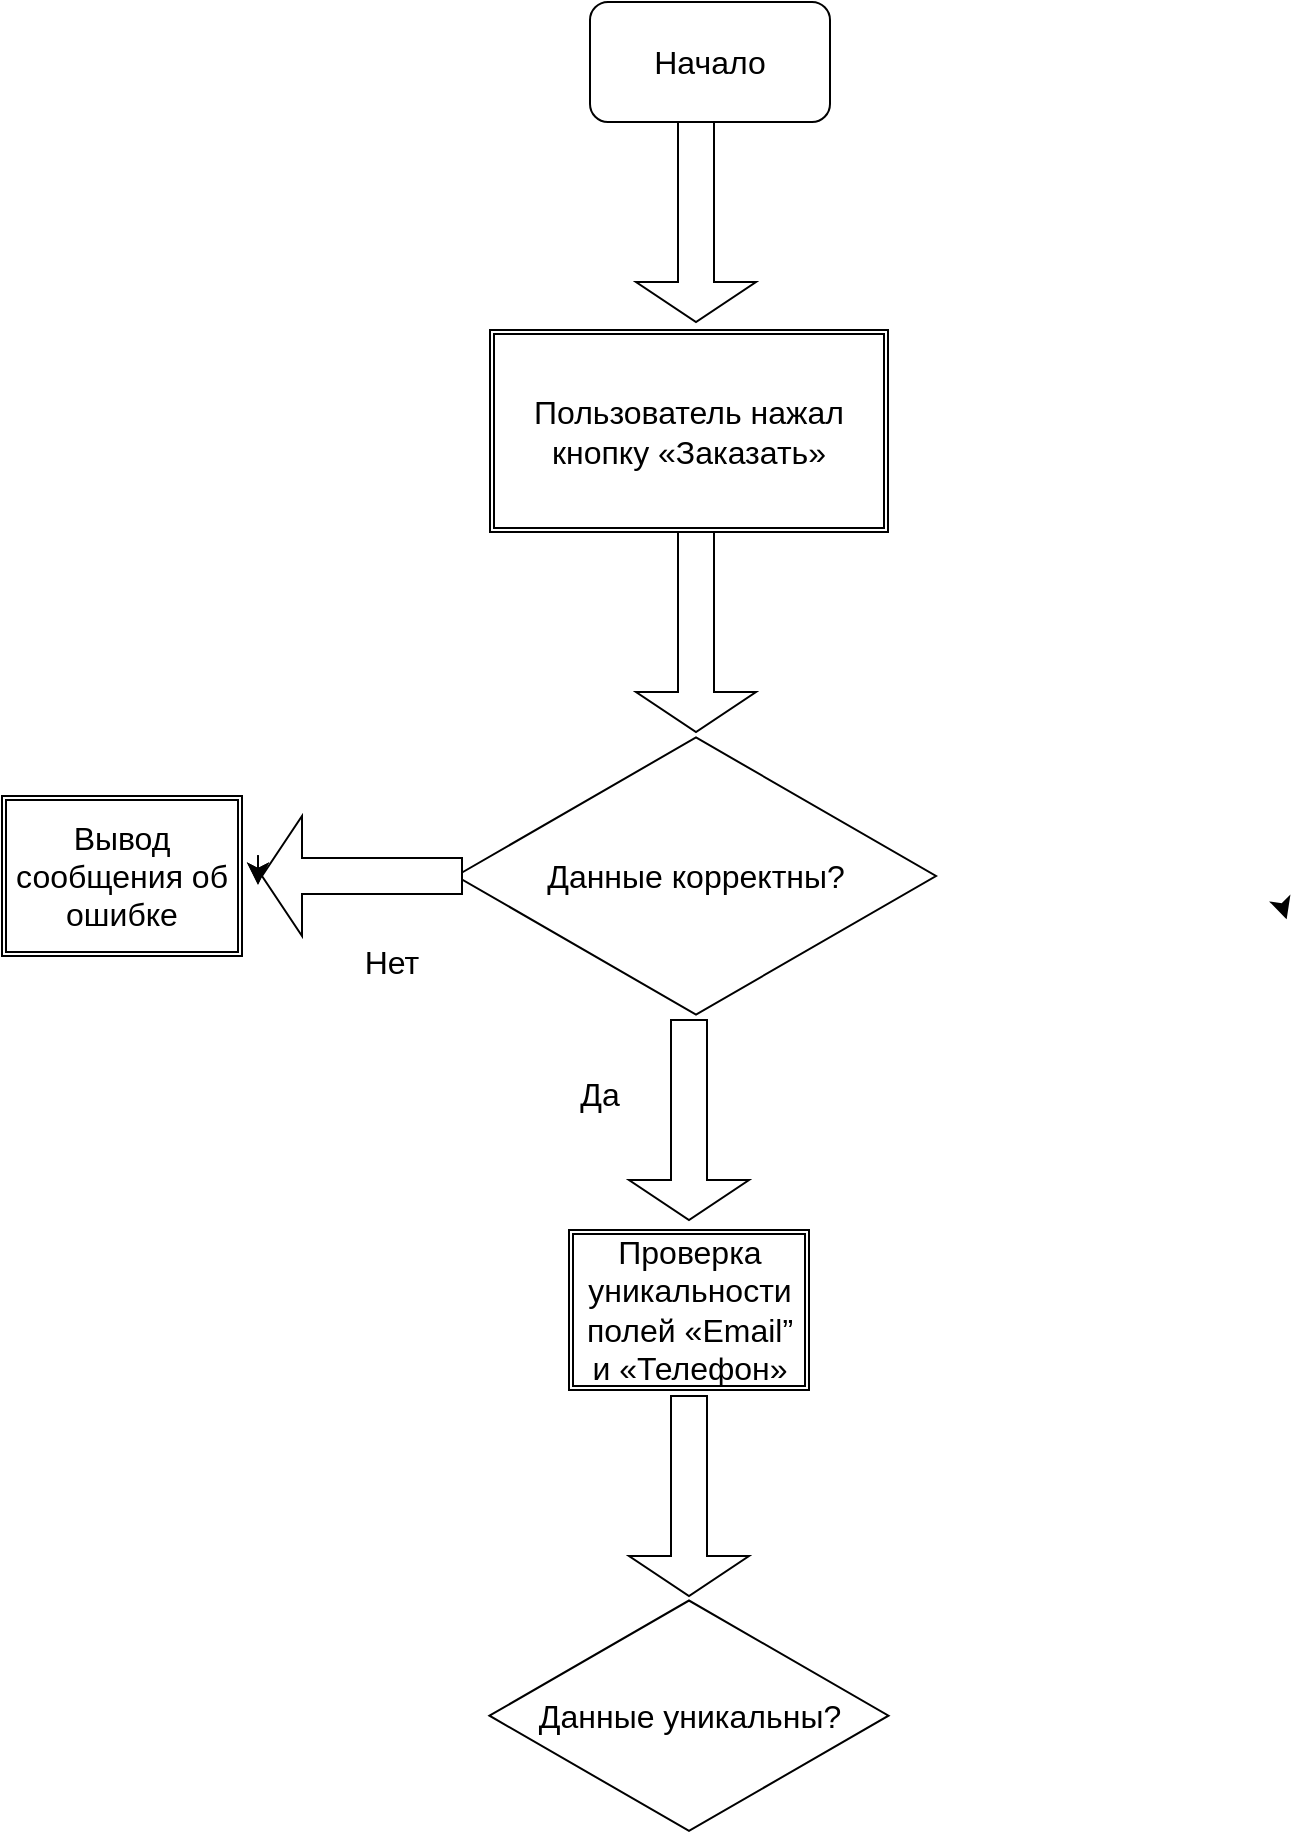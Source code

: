 <mxfile version="21.7.3" type="github" pages="2">
  <diagram name="Page-1" id="uqn7pxz_R6eFRbqV5hLK">
    <mxGraphModel dx="879" dy="1505" grid="0" gridSize="10" guides="1" tooltips="1" connect="1" arrows="1" fold="1" page="0" pageScale="1" pageWidth="850" pageHeight="1100" math="0" shadow="0">
      <root>
        <mxCell id="0" />
        <mxCell id="1" parent="0" />
        <mxCell id="mjfp_0dpgwshqfBZke9N-1" value="Начало" style="rounded=1;whiteSpace=wrap;html=1;fontSize=16;" parent="1" vertex="1">
          <mxGeometry x="102" y="-113" width="120" height="60" as="geometry" />
        </mxCell>
        <mxCell id="mjfp_0dpgwshqfBZke9N-3" value="" style="shape=singleArrow;direction=south;whiteSpace=wrap;html=1;fontSize=16;" parent="1" vertex="1">
          <mxGeometry x="125" y="-53" width="60" height="100" as="geometry" />
        </mxCell>
        <mxCell id="mjfp_0dpgwshqfBZke9N-4" value="Пользователь нажал кнопку «Заказать»" style="shape=ext;double=1;rounded=0;whiteSpace=wrap;html=1;fontSize=16;" parent="1" vertex="1">
          <mxGeometry x="52" y="51" width="199" height="101" as="geometry" />
        </mxCell>
        <mxCell id="mjfp_0dpgwshqfBZke9N-5" value="" style="shape=singleArrow;direction=south;whiteSpace=wrap;html=1;fontSize=16;" parent="1" vertex="1">
          <mxGeometry x="125" y="152" width="60" height="100" as="geometry" />
        </mxCell>
        <mxCell id="mjfp_0dpgwshqfBZke9N-6" value="Данные корректны?" style="html=1;whiteSpace=wrap;aspect=fixed;shape=isoRectangle;fontSize=16;" parent="1" vertex="1">
          <mxGeometry x="35" y="252" width="240" height="144" as="geometry" />
        </mxCell>
        <mxCell id="mjfp_0dpgwshqfBZke9N-9" style="edgeStyle=none;curved=1;rounded=0;orthogonalLoop=1;jettySize=auto;html=1;fontSize=12;startSize=8;endSize=8;" parent="1" edge="1">
          <mxGeometry relative="1" as="geometry">
            <mxPoint x="450.333" y="345.667" as="targetPoint" />
            <mxPoint x="449.471" y="343" as="sourcePoint" />
          </mxGeometry>
        </mxCell>
        <mxCell id="mjfp_0dpgwshqfBZke9N-13" value="" style="shape=singleArrow;direction=west;whiteSpace=wrap;html=1;fontSize=16;" parent="1" vertex="1">
          <mxGeometry x="-62" y="294" width="100" height="60" as="geometry" />
        </mxCell>
        <mxCell id="mjfp_0dpgwshqfBZke9N-16" style="edgeStyle=none;curved=1;rounded=0;orthogonalLoop=1;jettySize=auto;html=1;fontSize=12;startSize=8;endSize=8;" parent="1" edge="1">
          <mxGeometry relative="1" as="geometry">
            <mxPoint x="-64" y="313.581" as="sourcePoint" />
            <mxPoint x="-64" y="328.419" as="targetPoint" />
          </mxGeometry>
        </mxCell>
        <mxCell id="mjfp_0dpgwshqfBZke9N-17" style="edgeStyle=none;curved=1;rounded=0;orthogonalLoop=1;jettySize=auto;html=1;fontSize=12;startSize=8;endSize=8;" parent="1" edge="1">
          <mxGeometry relative="1" as="geometry">
            <mxPoint x="-64" y="313.581" as="sourcePoint" />
            <mxPoint x="-64" y="328.419" as="targetPoint" />
          </mxGeometry>
        </mxCell>
        <mxCell id="mjfp_0dpgwshqfBZke9N-18" value="Вывод сообщения об ошибке" style="shape=ext;double=1;rounded=0;whiteSpace=wrap;html=1;fontSize=16;" parent="1" vertex="1">
          <mxGeometry x="-192" y="284" width="120" height="80" as="geometry" />
        </mxCell>
        <mxCell id="mjfp_0dpgwshqfBZke9N-20" value="Нет" style="text;strokeColor=none;fillColor=none;html=1;align=center;verticalAlign=middle;whiteSpace=wrap;rounded=0;fontSize=16;" parent="1" vertex="1">
          <mxGeometry x="-19" y="352" width="44" height="30" as="geometry" />
        </mxCell>
        <mxCell id="mjfp_0dpgwshqfBZke9N-21" value="" style="shape=singleArrow;direction=south;whiteSpace=wrap;html=1;fontSize=16;" parent="1" vertex="1">
          <mxGeometry x="121.5" y="396" width="60" height="100" as="geometry" />
        </mxCell>
        <mxCell id="mjfp_0dpgwshqfBZke9N-22" value="Да" style="text;strokeColor=none;fillColor=none;html=1;align=center;verticalAlign=middle;whiteSpace=wrap;rounded=0;fontSize=16;" parent="1" vertex="1">
          <mxGeometry x="89" y="413" width="36" height="40" as="geometry" />
        </mxCell>
        <mxCell id="mjfp_0dpgwshqfBZke9N-23" value="Проверка уникальности полей «Email” и «Телефон»" style="shape=ext;double=1;rounded=0;whiteSpace=wrap;html=1;fontSize=16;" parent="1" vertex="1">
          <mxGeometry x="91.5" y="501" width="120" height="80" as="geometry" />
        </mxCell>
        <mxCell id="mjfp_0dpgwshqfBZke9N-24" value="" style="shape=singleArrow;direction=south;whiteSpace=wrap;html=1;fontSize=16;" parent="1" vertex="1">
          <mxGeometry x="121.5" y="584" width="60" height="100" as="geometry" />
        </mxCell>
        <mxCell id="mjfp_0dpgwshqfBZke9N-25" value="Данные уникальны?" style="html=1;whiteSpace=wrap;aspect=fixed;shape=isoRectangle;fontSize=16;" parent="1" vertex="1">
          <mxGeometry x="51.75" y="684" width="199.5" height="119.7" as="geometry" />
        </mxCell>
      </root>
    </mxGraphModel>
  </diagram>
  <diagram id="2YmOWKn88-E2V_co5Lz-" name="Page-2">
    <mxGraphModel dx="879" dy="1505" grid="0" gridSize="10" guides="1" tooltips="1" connect="1" arrows="1" fold="1" page="0" pageScale="1" pageWidth="850" pageHeight="1100" math="0" shadow="0">
      <root>
        <mxCell id="0" />
        <mxCell id="1" parent="0" />
        <mxCell id="wsuwHOxKP2U0V3yTg3ei-1" style="edgeStyle=none;rounded=0;orthogonalLoop=1;jettySize=auto;html=1;exitX=0;exitY=0.5;exitDx=0;exitDy=0;entryX=1;entryY=0.5;entryDx=0;entryDy=0;" edge="1" parent="1" source="wsuwHOxKP2U0V3yTg3ei-3" target="wsuwHOxKP2U0V3yTg3ei-8">
          <mxGeometry relative="1" as="geometry">
            <mxPoint x="270" y="380" as="targetPoint" />
          </mxGeometry>
        </mxCell>
        <mxCell id="wsuwHOxKP2U0V3yTg3ei-2" style="edgeStyle=none;rounded=0;orthogonalLoop=1;jettySize=auto;html=1;exitX=1;exitY=0.5;exitDx=0;exitDy=0;" edge="1" parent="1" source="wsuwHOxKP2U0V3yTg3ei-3">
          <mxGeometry relative="1" as="geometry">
            <mxPoint x="530" y="380" as="targetPoint" />
          </mxGeometry>
        </mxCell>
        <mxCell id="wsuwHOxKP2U0V3yTg3ei-3" value="Яндекс Маршруты" style="rounded=1;whiteSpace=wrap;html=1;arcSize=22;" vertex="1" parent="1">
          <mxGeometry x="340" y="360" width="120" height="40" as="geometry" />
        </mxCell>
        <mxCell id="wsuwHOxKP2U0V3yTg3ei-4" style="edgeStyle=none;rounded=0;orthogonalLoop=1;jettySize=auto;html=1;exitX=0;exitY=0.5;exitDx=0;exitDy=0;entryX=1;entryY=0.5;entryDx=0;entryDy=0;" edge="1" parent="1" source="wsuwHOxKP2U0V3yTg3ei-8" target="wsuwHOxKP2U0V3yTg3ei-18">
          <mxGeometry relative="1" as="geometry" />
        </mxCell>
        <mxCell id="wsuwHOxKP2U0V3yTg3ei-5" style="rounded=0;orthogonalLoop=1;jettySize=auto;html=1;exitX=0;exitY=0.5;exitDx=0;exitDy=0;entryX=1;entryY=0.5;entryDx=0;entryDy=0;" edge="1" parent="1" source="wsuwHOxKP2U0V3yTg3ei-8" target="wsuwHOxKP2U0V3yTg3ei-21">
          <mxGeometry relative="1" as="geometry" />
        </mxCell>
        <mxCell id="wsuwHOxKP2U0V3yTg3ei-6" style="edgeStyle=none;rounded=0;orthogonalLoop=1;jettySize=auto;html=1;exitX=0;exitY=0.5;exitDx=0;exitDy=0;entryX=1;entryY=0.5;entryDx=0;entryDy=0;" edge="1" parent="1" source="wsuwHOxKP2U0V3yTg3ei-8" target="wsuwHOxKP2U0V3yTg3ei-32">
          <mxGeometry relative="1" as="geometry" />
        </mxCell>
        <mxCell id="wsuwHOxKP2U0V3yTg3ei-7" style="edgeStyle=none;rounded=0;orthogonalLoop=1;jettySize=auto;html=1;exitX=0;exitY=0.5;exitDx=0;exitDy=0;" edge="1" parent="1" source="wsuwHOxKP2U0V3yTg3ei-8">
          <mxGeometry relative="1" as="geometry">
            <mxPoint x="30" y="420" as="targetPoint" />
          </mxGeometry>
        </mxCell>
        <mxCell id="wsuwHOxKP2U0V3yTg3ei-8" value="Интерфейс" style="rounded=1;whiteSpace=wrap;html=1;arcSize=22;" vertex="1" parent="1">
          <mxGeometry x="140" y="360" width="120" height="40" as="geometry" />
        </mxCell>
        <mxCell id="wsuwHOxKP2U0V3yTg3ei-9" style="edgeStyle=none;rounded=0;orthogonalLoop=1;jettySize=auto;html=1;exitX=1;exitY=0.5;exitDx=0;exitDy=0;" edge="1" parent="1" source="wsuwHOxKP2U0V3yTg3ei-11">
          <mxGeometry relative="1" as="geometry">
            <mxPoint x="960" y="230" as="targetPoint" />
          </mxGeometry>
        </mxCell>
        <mxCell id="wsuwHOxKP2U0V3yTg3ei-10" style="edgeStyle=none;rounded=0;orthogonalLoop=1;jettySize=auto;html=1;exitX=1;exitY=0.5;exitDx=0;exitDy=0;" edge="1" parent="1" source="wsuwHOxKP2U0V3yTg3ei-11">
          <mxGeometry relative="1" as="geometry">
            <mxPoint x="960" y="270" as="targetPoint" />
          </mxGeometry>
        </mxCell>
        <mxCell id="wsuwHOxKP2U0V3yTg3ei-11" value="Проверка правильности ввода данных в поля" style="rounded=1;whiteSpace=wrap;html=1;arcSize=22;" vertex="1" parent="1">
          <mxGeometry x="770" y="250" width="120" height="40" as="geometry" />
        </mxCell>
        <mxCell id="wsuwHOxKP2U0V3yTg3ei-12" style="edgeStyle=none;rounded=0;orthogonalLoop=1;jettySize=auto;html=1;exitX=1;exitY=0.5;exitDx=0;exitDy=0;" edge="1" parent="1" source="wsuwHOxKP2U0V3yTg3ei-14">
          <mxGeometry relative="1" as="geometry">
            <mxPoint x="960" y="360" as="targetPoint" />
            <mxPoint x="900" y="480" as="sourcePoint" />
          </mxGeometry>
        </mxCell>
        <mxCell id="wsuwHOxKP2U0V3yTg3ei-13" style="edgeStyle=none;rounded=0;orthogonalLoop=1;jettySize=auto;html=1;exitX=1;exitY=0.5;exitDx=0;exitDy=0;" edge="1" parent="1" source="wsuwHOxKP2U0V3yTg3ei-14">
          <mxGeometry relative="1" as="geometry">
            <mxPoint x="960" y="320" as="targetPoint" />
          </mxGeometry>
        </mxCell>
        <mxCell id="wsuwHOxKP2U0V3yTg3ei-14" value="Выбор вида транспорта и режима" style="rounded=1;whiteSpace=wrap;html=1;arcSize=22;" vertex="1" parent="1">
          <mxGeometry x="760" y="330" width="120" height="40" as="geometry" />
        </mxCell>
        <mxCell id="wsuwHOxKP2U0V3yTg3ei-15" style="edgeStyle=none;rounded=0;orthogonalLoop=1;jettySize=auto;html=1;exitX=0;exitY=0.5;exitDx=0;exitDy=0;" edge="1" parent="1" source="wsuwHOxKP2U0V3yTg3ei-18">
          <mxGeometry relative="1" as="geometry">
            <mxPoint x="-160" y="350" as="targetPoint" />
          </mxGeometry>
        </mxCell>
        <mxCell id="wsuwHOxKP2U0V3yTg3ei-16" style="edgeStyle=none;rounded=0;orthogonalLoop=1;jettySize=auto;html=1;exitX=0;exitY=0.5;exitDx=0;exitDy=0;" edge="1" parent="1" source="wsuwHOxKP2U0V3yTg3ei-18">
          <mxGeometry relative="1" as="geometry">
            <mxPoint x="-160" y="390" as="targetPoint" />
          </mxGeometry>
        </mxCell>
        <mxCell id="wsuwHOxKP2U0V3yTg3ei-17" style="edgeStyle=none;rounded=0;orthogonalLoop=1;jettySize=auto;html=1;exitX=0;exitY=0.5;exitDx=0;exitDy=0;" edge="1" parent="1" source="wsuwHOxKP2U0V3yTg3ei-18">
          <mxGeometry relative="1" as="geometry">
            <mxPoint x="-160" y="320" as="targetPoint" />
          </mxGeometry>
        </mxCell>
        <mxCell id="wsuwHOxKP2U0V3yTg3ei-18" value="Панель выбора времени" style="rounded=1;whiteSpace=wrap;html=1;arcSize=22;" vertex="1" parent="1">
          <mxGeometry x="-80" y="340" width="120" height="40" as="geometry" />
        </mxCell>
        <mxCell id="wsuwHOxKP2U0V3yTg3ei-19" style="edgeStyle=none;rounded=0;orthogonalLoop=1;jettySize=auto;html=1;exitX=0;exitY=0.5;exitDx=0;exitDy=0;" edge="1" parent="1" source="wsuwHOxKP2U0V3yTg3ei-21">
          <mxGeometry relative="1" as="geometry">
            <mxPoint x="-160" y="290" as="targetPoint" />
          </mxGeometry>
        </mxCell>
        <mxCell id="wsuwHOxKP2U0V3yTg3ei-20" style="edgeStyle=none;rounded=0;orthogonalLoop=1;jettySize=auto;html=1;exitX=0;exitY=0.25;exitDx=0;exitDy=0;" edge="1" parent="1" source="wsuwHOxKP2U0V3yTg3ei-21">
          <mxGeometry relative="1" as="geometry">
            <mxPoint x="-160" y="230" as="targetPoint" />
          </mxGeometry>
        </mxCell>
        <mxCell id="wsuwHOxKP2U0V3yTg3ei-21" value="Панель выбора адреса" style="rounded=1;whiteSpace=wrap;html=1;arcSize=22;" vertex="1" parent="1">
          <mxGeometry x="-80" y="250" width="120" height="40" as="geometry" />
        </mxCell>
        <mxCell id="wsuwHOxKP2U0V3yTg3ei-22" value="Создай манйдмэп согласно &lt;br&gt;требованиям. В шаблоне можно&lt;br&gt;добавлять или убирать любые стрелки&lt;br&gt;и элементы.&lt;br&gt;&lt;br&gt;&lt;span&gt;Эту пометку перед &lt;br&gt;началом работы удали.&lt;/span&gt;" style="ellipse;shape=doubleEllipse;whiteSpace=wrap;html=1;strokeWidth=3;fillColor=#dae8fc;" vertex="1" parent="1">
          <mxGeometry x="-1.599e-14" y="-60" width="266.67" height="160" as="geometry" />
        </mxCell>
        <mxCell id="wsuwHOxKP2U0V3yTg3ei-23" style="edgeStyle=none;rounded=0;orthogonalLoop=1;jettySize=auto;html=1;exitX=1;exitY=0.5;exitDx=0;exitDy=0;entryX=0;entryY=0.5;entryDx=0;entryDy=0;" edge="1" parent="1" source="wsuwHOxKP2U0V3yTg3ei-27" target="wsuwHOxKP2U0V3yTg3ei-14">
          <mxGeometry relative="1" as="geometry" />
        </mxCell>
        <mxCell id="wsuwHOxKP2U0V3yTg3ei-24" style="edgeStyle=none;rounded=0;orthogonalLoop=1;jettySize=auto;html=1;exitX=1;exitY=0.5;exitDx=0;exitDy=0;entryX=0;entryY=0.5;entryDx=0;entryDy=0;" edge="1" parent="1" source="wsuwHOxKP2U0V3yTg3ei-27" target="wsuwHOxKP2U0V3yTg3ei-29">
          <mxGeometry relative="1" as="geometry">
            <mxPoint x="760" y="380" as="targetPoint" />
          </mxGeometry>
        </mxCell>
        <mxCell id="wsuwHOxKP2U0V3yTg3ei-25" style="edgeStyle=none;rounded=0;orthogonalLoop=1;jettySize=auto;html=1;exitX=1;exitY=0.5;exitDx=0;exitDy=0;entryX=0;entryY=0.5;entryDx=0;entryDy=0;" edge="1" parent="1" source="wsuwHOxKP2U0V3yTg3ei-27" target="wsuwHOxKP2U0V3yTg3ei-11">
          <mxGeometry relative="1" as="geometry">
            <mxPoint x="770" y="500" as="targetPoint" />
          </mxGeometry>
        </mxCell>
        <mxCell id="wsuwHOxKP2U0V3yTg3ei-26" style="edgeStyle=none;rounded=0;orthogonalLoop=1;jettySize=auto;html=1;exitX=1;exitY=0.5;exitDx=0;exitDy=0;" edge="1" parent="1" source="wsuwHOxKP2U0V3yTg3ei-27">
          <mxGeometry relative="1" as="geometry">
            <mxPoint x="760" y="420" as="targetPoint" />
          </mxGeometry>
        </mxCell>
        <mxCell id="wsuwHOxKP2U0V3yTg3ei-27" value="Логика" style="rounded=1;whiteSpace=wrap;html=1;arcSize=22;" vertex="1" parent="1">
          <mxGeometry x="530" y="360" width="120" height="40" as="geometry" />
        </mxCell>
        <mxCell id="wsuwHOxKP2U0V3yTg3ei-28" style="edgeStyle=none;rounded=0;orthogonalLoop=1;jettySize=auto;html=1;exitX=1;exitY=0.5;exitDx=0;exitDy=0;" edge="1" parent="1" source="wsuwHOxKP2U0V3yTg3ei-29">
          <mxGeometry relative="1" as="geometry">
            <mxPoint x="960" y="460" as="targetPoint" />
          </mxGeometry>
        </mxCell>
        <mxCell id="wsuwHOxKP2U0V3yTg3ei-29" value="Расчёт времени и стоимости" style="rounded=1;whiteSpace=wrap;html=1;arcSize=22;" vertex="1" parent="1">
          <mxGeometry x="760" y="440" width="120" height="40" as="geometry" />
        </mxCell>
        <mxCell id="wsuwHOxKP2U0V3yTg3ei-30" style="rounded=0;orthogonalLoop=1;jettySize=auto;html=1;exitX=0;exitY=0.5;exitDx=0;exitDy=0;" edge="1" parent="1" source="wsuwHOxKP2U0V3yTg3ei-32">
          <mxGeometry relative="1" as="geometry">
            <mxPoint x="-160" y="440" as="targetPoint" />
          </mxGeometry>
        </mxCell>
        <mxCell id="wsuwHOxKP2U0V3yTg3ei-31" style="edgeStyle=none;rounded=0;orthogonalLoop=1;jettySize=auto;html=1;exitX=0;exitY=0.5;exitDx=0;exitDy=0;" edge="1" parent="1" source="wsuwHOxKP2U0V3yTg3ei-32">
          <mxGeometry relative="1" as="geometry">
            <mxPoint x="-160" y="520" as="targetPoint" />
          </mxGeometry>
        </mxCell>
        <mxCell id="wsuwHOxKP2U0V3yTg3ei-32" value="Панель выбора&lt;br&gt;вида транспорта и режима" style="rounded=1;whiteSpace=wrap;html=1;arcSize=22;" vertex="1" parent="1">
          <mxGeometry x="-80" y="460" width="120" height="40" as="geometry" />
        </mxCell>
      </root>
    </mxGraphModel>
  </diagram>
</mxfile>
